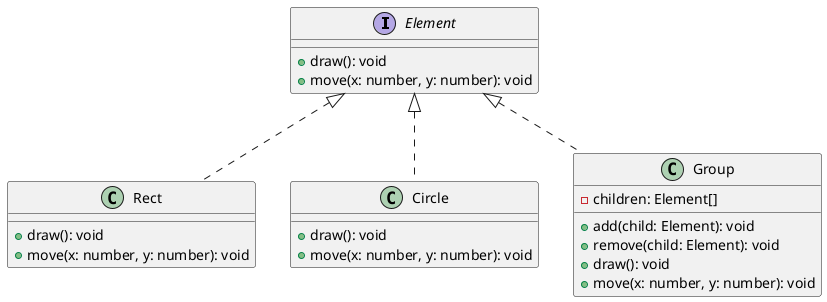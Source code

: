 @startuml
interface Element {
    + draw(): void
    + move(x: number, y: number): void
}

class Rect implements Element {
    + draw(): void
    + move(x: number, y: number): void
}

class Circle implements Element {
    + draw(): void
    + move(x: number, y: number): void
}

class Group implements Element {
    - children: Element[]
    + add(child: Element): void
    + remove(child: Element): void
    + draw(): void
    + move(x: number, y: number): void
}




@enduml